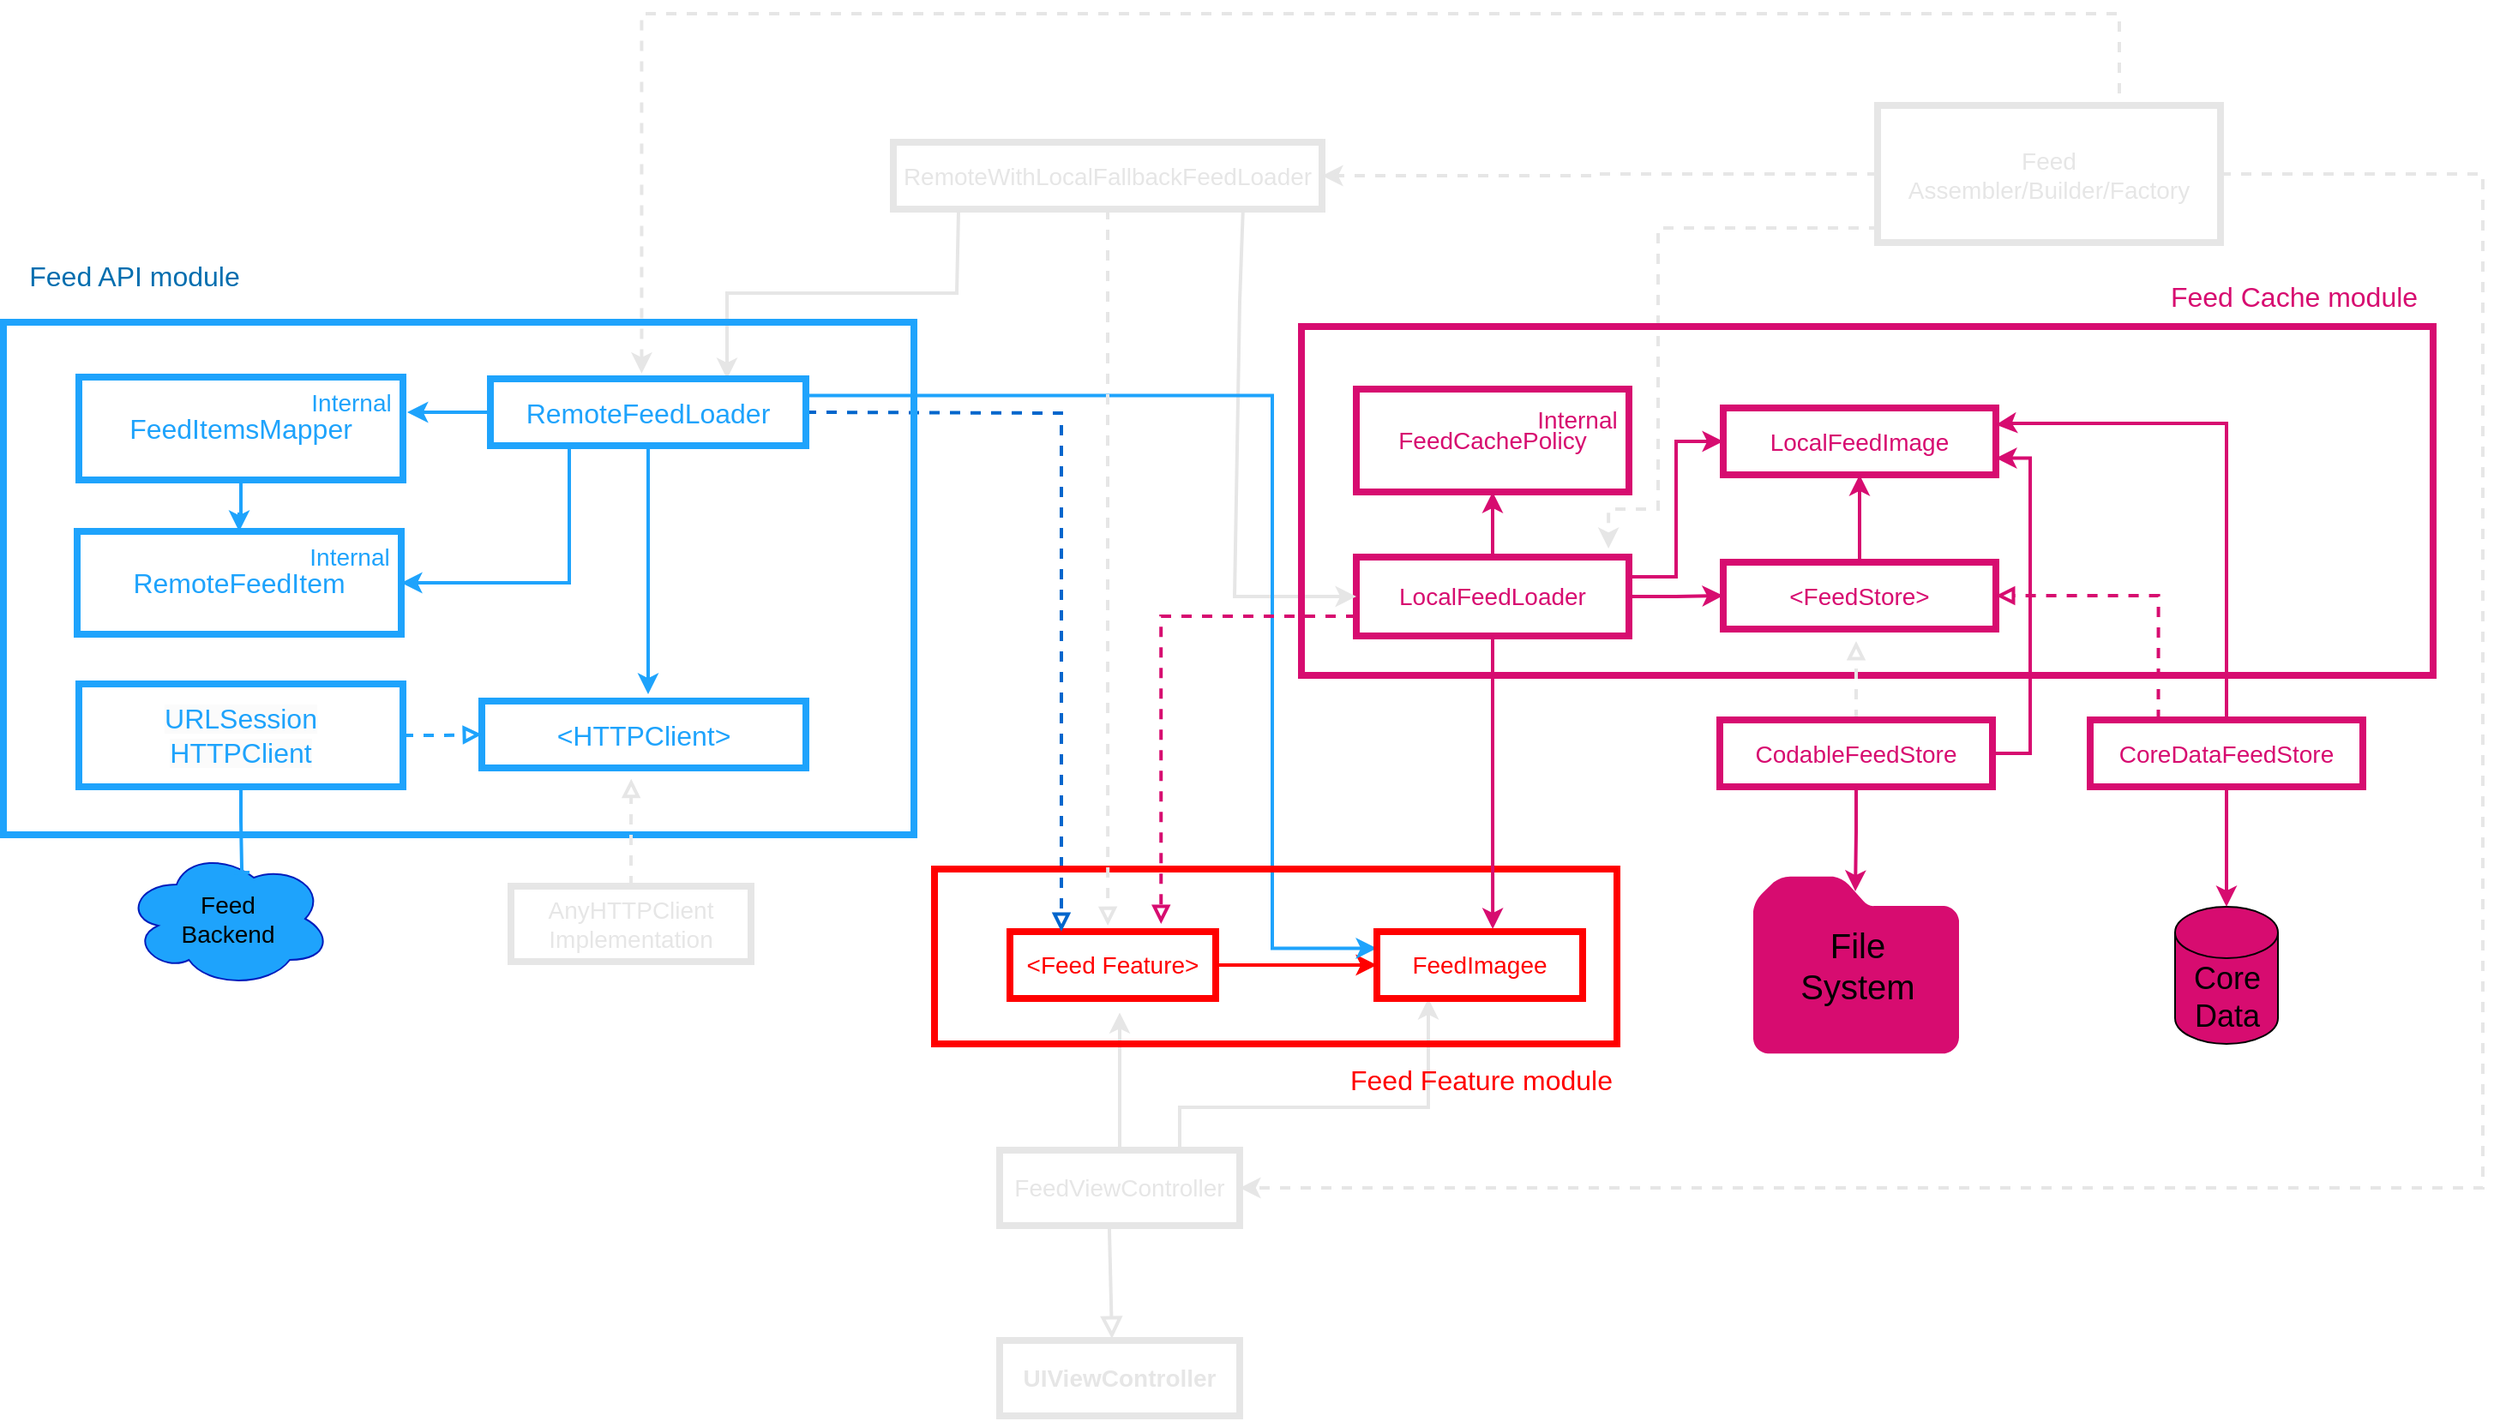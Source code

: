 <mxfile version="22.1.18" type="github">
  <diagram name="Version-1" id="Y2WjuvX7hO9Vn0jHDt_I">
    <mxGraphModel dx="2074" dy="1121" grid="0" gridSize="10" guides="1" tooltips="1" connect="1" arrows="1" fold="1" page="1" pageScale="1" pageWidth="1400" pageHeight="850" math="0" shadow="0">
      <root>
        <mxCell id="0" />
        <mxCell id="1" parent="0" />
        <mxCell id="fa2TgRjNBBgpzOrha1pa-1" value="&lt;b style=&quot;font-size: 14px;&quot;&gt;&lt;font style=&quot;font-size: 14px;&quot;&gt;UIViewController&lt;/font&gt;&lt;/b&gt;" style="rounded=0;whiteSpace=wrap;html=1;strokeWidth=4;fillColor=none;strokeColor=#E6E6E6;fontSize=14;fontColor=#E6E6E6;" parent="1" vertex="1">
          <mxGeometry x="709" y="819" width="140" height="44" as="geometry" />
        </mxCell>
        <mxCell id="kslnaKKYkAR8ZkGTqqHD-31" style="edgeStyle=orthogonalEdgeStyle;rounded=0;orthogonalLoop=1;jettySize=auto;html=1;strokeWidth=2;strokeColor=#E6E6E6;" parent="1" source="fa2TgRjNBBgpzOrha1pa-2" edge="1">
          <mxGeometry relative="1" as="geometry">
            <mxPoint x="779" y="627.706" as="targetPoint" />
          </mxGeometry>
        </mxCell>
        <mxCell id="kslnaKKYkAR8ZkGTqqHD-38" style="edgeStyle=orthogonalEdgeStyle;rounded=0;orthogonalLoop=1;jettySize=auto;html=1;exitX=0.75;exitY=0;exitDx=0;exitDy=0;entryX=0.25;entryY=1;entryDx=0;entryDy=0;strokeWidth=2;strokeColor=#E6E6E6;" parent="1" source="fa2TgRjNBBgpzOrha1pa-2" target="kslnaKKYkAR8ZkGTqqHD-33" edge="1">
          <mxGeometry relative="1" as="geometry">
            <Array as="points">
              <mxPoint x="814" y="683" />
              <mxPoint x="959" y="683" />
            </Array>
          </mxGeometry>
        </mxCell>
        <mxCell id="fa2TgRjNBBgpzOrha1pa-2" value="&lt;font style=&quot;font-size: 14px;&quot;&gt;FeedViewController&lt;/font&gt;" style="rounded=0;whiteSpace=wrap;html=1;fillColor=none;strokeColor=#E6E6E6;strokeWidth=4;fontSize=14;fontColor=#E6E6E6;" parent="1" vertex="1">
          <mxGeometry x="709" y="708" width="140" height="44" as="geometry" />
        </mxCell>
        <mxCell id="kslnaKKYkAR8ZkGTqqHD-34" style="edgeStyle=orthogonalEdgeStyle;rounded=0;orthogonalLoop=1;jettySize=auto;html=1;entryX=0;entryY=0.5;entryDx=0;entryDy=0;strokeColor=#FF0000;fontColor=#FF0000;strokeWidth=2;" parent="1" source="fa2TgRjNBBgpzOrha1pa-3" target="kslnaKKYkAR8ZkGTqqHD-33" edge="1">
          <mxGeometry relative="1" as="geometry" />
        </mxCell>
        <mxCell id="fa2TgRjNBBgpzOrha1pa-3" value="&lt;font style=&quot;font-size: 14px;&quot;&gt;&amp;lt;Feed Feature&amp;gt;&lt;/font&gt;" style="rounded=0;whiteSpace=wrap;html=1;fillColor=none;strokeColor=#FF0000;strokeWidth=4;fontSize=14;fontColor=#FF0000;" parent="1" vertex="1">
          <mxGeometry x="715" y="580.5" width="120" height="39" as="geometry" />
        </mxCell>
        <mxCell id="KoEfR0-JcFAQGKNgfmnl-4" style="edgeStyle=orthogonalEdgeStyle;rounded=0;orthogonalLoop=1;jettySize=auto;html=1;entryX=0;entryY=0.5;entryDx=0;entryDy=0;strokeWidth=2;strokeColor=#D70C70;" parent="1" source="fa2TgRjNBBgpzOrha1pa-6" target="kslnaKKYkAR8ZkGTqqHD-20" edge="1">
          <mxGeometry relative="1" as="geometry" />
        </mxCell>
        <mxCell id="KoEfR0-JcFAQGKNgfmnl-11" style="edgeStyle=orthogonalEdgeStyle;rounded=0;orthogonalLoop=1;jettySize=auto;html=1;exitX=1;exitY=0.25;exitDx=0;exitDy=0;entryX=0;entryY=0.5;entryDx=0;entryDy=0;strokeWidth=2;strokeColor=#D70C70;" parent="1" source="fa2TgRjNBBgpzOrha1pa-6" target="kslnaKKYkAR8ZkGTqqHD-19" edge="1">
          <mxGeometry relative="1" as="geometry" />
        </mxCell>
        <mxCell id="KoEfR0-JcFAQGKNgfmnl-13" style="edgeStyle=orthogonalEdgeStyle;rounded=0;orthogonalLoop=1;jettySize=auto;html=1;entryX=0.5;entryY=1;entryDx=0;entryDy=0;strokeWidth=2;strokeColor=#D70C70;" parent="1" source="fa2TgRjNBBgpzOrha1pa-6" target="KoEfR0-JcFAQGKNgfmnl-10" edge="1">
          <mxGeometry relative="1" as="geometry" />
        </mxCell>
        <mxCell id="fa2TgRjNBBgpzOrha1pa-6" value="&lt;font style=&quot;font-size: 14px;&quot;&gt;LocalFeedLoader&lt;/font&gt;" style="rounded=0;whiteSpace=wrap;html=1;fillColor=none;strokeColor=#D70C70;strokeWidth=4;fontColor=#D70C70;fontSize=14;" parent="1" vertex="1">
          <mxGeometry x="917" y="362" width="159" height="46" as="geometry" />
        </mxCell>
        <mxCell id="fa2TgRjNBBgpzOrha1pa-8" value="" style="html=1;labelBackgroundColor=#ffffff;startArrow=none;startFill=0;startSize=6;endArrow=block;endFill=0;endSize=6;jettySize=auto;orthogonalLoop=1;strokeWidth=2;dashed=1;fontSize=14;rounded=0;entryX=0.25;entryY=0;entryDx=0;entryDy=0;strokeColor=#0066CC;exitX=1;exitY=0.5;exitDx=0;exitDy=0;" parent="1" source="8nE0R6XnKWqMKPDeoMGo-2" target="fa2TgRjNBBgpzOrha1pa-3" edge="1">
          <mxGeometry width="60" height="60" relative="1" as="geometry">
            <mxPoint x="637" y="301" as="sourcePoint" />
            <mxPoint x="577" y="396" as="targetPoint" />
            <Array as="points">
              <mxPoint x="745" y="278" />
            </Array>
          </mxGeometry>
        </mxCell>
        <mxCell id="fa2TgRjNBBgpzOrha1pa-9" value="" style="endArrow=block;html=1;rounded=0;strokeColor=#E6E6E6;strokeWidth=2;endFill=0;exitX=0.457;exitY=1.068;exitDx=0;exitDy=0;exitPerimeter=0;endSize=8;startSize=6;fontColor=#E6E6E6;" parent="1" edge="1">
          <mxGeometry width="50" height="50" relative="1" as="geometry">
            <mxPoint x="772.98" y="753.992" as="sourcePoint" />
            <mxPoint x="774.5" y="818" as="targetPoint" />
          </mxGeometry>
        </mxCell>
        <mxCell id="fa2TgRjNBBgpzOrha1pa-10" value="&lt;font style=&quot;font-size: 14px;&quot;&gt;RemoteWithLocalFallbackFeedLoader&lt;/font&gt;" style="rounded=0;whiteSpace=wrap;html=1;fillColor=none;strokeColor=#E6E6E6;strokeWidth=4;fontSize=14;fontColor=#E6E6E6;" parent="1" vertex="1">
          <mxGeometry x="647" y="120" width="250" height="39" as="geometry" />
        </mxCell>
        <mxCell id="fa2TgRjNBBgpzOrha1pa-12" value="" style="endArrow=classic;html=1;rounded=0;exitX=0.152;exitY=1.026;exitDx=0;exitDy=0;exitPerimeter=0;strokeWidth=2;strokeColor=#E6E6E6;entryX=0.75;entryY=0;entryDx=0;entryDy=0;fontColor=#E6E6E6;" parent="1" source="fa2TgRjNBBgpzOrha1pa-10" target="8nE0R6XnKWqMKPDeoMGo-2" edge="1">
          <mxGeometry width="50" height="50" relative="1" as="geometry">
            <mxPoint x="684.045" y="184.014" as="sourcePoint" />
            <mxPoint x="639.998" y="253.989" as="targetPoint" />
            <Array as="points">
              <mxPoint x="684" y="208" />
              <mxPoint x="550" y="208" />
            </Array>
          </mxGeometry>
        </mxCell>
        <mxCell id="fa2TgRjNBBgpzOrha1pa-13" value="" style="endArrow=classic;html=1;rounded=0;exitX=0.816;exitY=0.949;exitDx=0;exitDy=0;exitPerimeter=0;strokeWidth=2;strokeColor=#E6E6E6;fontColor=#E6E6E6;entryX=0;entryY=0.5;entryDx=0;entryDy=0;" parent="1" source="fa2TgRjNBBgpzOrha1pa-10" target="fa2TgRjNBBgpzOrha1pa-6" edge="1">
          <mxGeometry width="50" height="50" relative="1" as="geometry">
            <mxPoint x="849" y="189" as="sourcePoint" />
            <mxPoint x="1003" y="334" as="targetPoint" />
            <Array as="points">
              <mxPoint x="849" y="213" />
              <mxPoint x="846" y="385" />
            </Array>
          </mxGeometry>
        </mxCell>
        <mxCell id="fa2TgRjNBBgpzOrha1pa-14" style="edgeStyle=orthogonalEdgeStyle;rounded=0;orthogonalLoop=1;jettySize=auto;html=1;strokeWidth=2;dashed=1;strokeColor=#E6E6E6;exitX=0.5;exitY=0;exitDx=0;exitDy=0;fontColor=#E6E6E6;entryX=0.701;entryY=0.1;entryDx=0;entryDy=0;entryPerimeter=0;" parent="1" source="fa2TgRjNBBgpzOrha1pa-18" target="8nE0R6XnKWqMKPDeoMGo-17" edge="1">
          <mxGeometry relative="1" as="geometry">
            <Array as="points">
              <mxPoint x="1362" y="99" />
              <mxPoint x="1362" y="45" />
              <mxPoint x="500" y="45" />
            </Array>
            <mxPoint x="1151" y="118" as="sourcePoint" />
            <mxPoint x="500" y="228" as="targetPoint" />
          </mxGeometry>
        </mxCell>
        <mxCell id="fa2TgRjNBBgpzOrha1pa-15" style="edgeStyle=orthogonalEdgeStyle;rounded=0;orthogonalLoop=1;jettySize=auto;html=1;entryX=1;entryY=0.5;entryDx=0;entryDy=0;strokeWidth=2;dashed=1;strokeColor=#E6E6E6;fontColor=#E6E6E6;" parent="1" source="fa2TgRjNBBgpzOrha1pa-18" target="fa2TgRjNBBgpzOrha1pa-10" edge="1">
          <mxGeometry relative="1" as="geometry" />
        </mxCell>
        <mxCell id="KoEfR0-JcFAQGKNgfmnl-21" style="edgeStyle=orthogonalEdgeStyle;rounded=0;orthogonalLoop=1;jettySize=auto;html=1;entryX=1;entryY=0.5;entryDx=0;entryDy=0;strokeWidth=2;dashed=1;strokeColor=#E6E6E6;" parent="1" source="fa2TgRjNBBgpzOrha1pa-18" target="fa2TgRjNBBgpzOrha1pa-2" edge="1">
          <mxGeometry relative="1" as="geometry">
            <Array as="points">
              <mxPoint x="1574" y="139" />
              <mxPoint x="1574" y="730" />
            </Array>
          </mxGeometry>
        </mxCell>
        <mxCell id="fa2TgRjNBBgpzOrha1pa-18" value="&lt;font style=&quot;font-size: 14px;&quot;&gt;Feed&lt;br style=&quot;font-size: 14px;&quot;&gt;Assembler/Builder/Factory&lt;br style=&quot;font-size: 14px;&quot;&gt;&lt;/font&gt;" style="rounded=0;whiteSpace=wrap;html=1;fillColor=none;strokeColor=#E6E6E6;strokeWidth=4;fontColor=#E6E6E6;fontSize=14;" parent="1" vertex="1">
          <mxGeometry x="1221" y="98.5" width="200" height="80" as="geometry" />
        </mxCell>
        <mxCell id="kslnaKKYkAR8ZkGTqqHD-9" style="edgeStyle=orthogonalEdgeStyle;rounded=0;orthogonalLoop=1;jettySize=auto;html=1;entryX=0.5;entryY=0;entryDx=0;entryDy=0;strokeColor=#1EA3FC;strokeWidth=2;" parent="1" source="8nE0R6XnKWqMKPDeoMGo-1" target="kslnaKKYkAR8ZkGTqqHD-6" edge="1">
          <mxGeometry relative="1" as="geometry" />
        </mxCell>
        <mxCell id="8nE0R6XnKWqMKPDeoMGo-1" value="&lt;font style=&quot;font-size: 16px;&quot;&gt;FeedItemsMapper&lt;/font&gt;" style="rounded=0;whiteSpace=wrap;html=1;fillColor=none;strokeColor=#1EA3FC;strokeWidth=4;fontColor=#1EA3FC;fontSize=16;" parent="1" vertex="1">
          <mxGeometry x="172" y="257" width="189" height="60" as="geometry" />
        </mxCell>
        <mxCell id="kslnaKKYkAR8ZkGTqqHD-2" style="edgeStyle=orthogonalEdgeStyle;rounded=0;orthogonalLoop=1;jettySize=auto;html=1;exitX=0.5;exitY=1;exitDx=0;exitDy=0;strokeColor=#1EA3FC;strokeWidth=2;" parent="1" source="8nE0R6XnKWqMKPDeoMGo-2" edge="1">
          <mxGeometry relative="1" as="geometry">
            <mxPoint x="504" y="442" as="targetPoint" />
            <mxPoint x="504" y="317" as="sourcePoint" />
          </mxGeometry>
        </mxCell>
        <mxCell id="kslnaKKYkAR8ZkGTqqHD-8" style="edgeStyle=orthogonalEdgeStyle;rounded=0;orthogonalLoop=1;jettySize=auto;html=1;strokeColor=#1EA3FC;strokeWidth=2;" parent="1" source="8nE0R6XnKWqMKPDeoMGo-2" edge="1">
          <mxGeometry relative="1" as="geometry">
            <mxPoint x="363.412" y="277.5" as="targetPoint" />
          </mxGeometry>
        </mxCell>
        <mxCell id="kslnaKKYkAR8ZkGTqqHD-14" style="edgeStyle=orthogonalEdgeStyle;rounded=0;orthogonalLoop=1;jettySize=auto;html=1;exitX=0.25;exitY=1;exitDx=0;exitDy=0;entryX=1;entryY=0.5;entryDx=0;entryDy=0;strokeColor=#1EA3FC;strokeWidth=2;" parent="1" source="8nE0R6XnKWqMKPDeoMGo-2" target="kslnaKKYkAR8ZkGTqqHD-6" edge="1">
          <mxGeometry relative="1" as="geometry" />
        </mxCell>
        <mxCell id="kslnaKKYkAR8ZkGTqqHD-46" style="edgeStyle=orthogonalEdgeStyle;rounded=0;orthogonalLoop=1;jettySize=auto;html=1;exitX=1;exitY=0.25;exitDx=0;exitDy=0;entryX=0;entryY=0.25;entryDx=0;entryDy=0;strokeWidth=2;strokeColor=#1EA3FC;" parent="1" source="8nE0R6XnKWqMKPDeoMGo-2" target="kslnaKKYkAR8ZkGTqqHD-33" edge="1">
          <mxGeometry relative="1" as="geometry">
            <Array as="points">
              <mxPoint x="868" y="268" />
              <mxPoint x="868" y="590" />
            </Array>
          </mxGeometry>
        </mxCell>
        <mxCell id="8nE0R6XnKWqMKPDeoMGo-2" value="&lt;font style=&quot;font-size: 16px;&quot;&gt;RemoteFeedLoader&lt;/font&gt;" style="rounded=0;whiteSpace=wrap;html=1;fillColor=none;strokeColor=#1EA3FC;strokeWidth=4;fontColor=#1EA3FC;fontSize=16;" parent="1" vertex="1">
          <mxGeometry x="412" y="258" width="184" height="39" as="geometry" />
        </mxCell>
        <mxCell id="8nE0R6XnKWqMKPDeoMGo-3" value="&lt;font style=&quot;font-size: 16px;&quot;&gt;&amp;lt;HTTPClient&amp;gt;&lt;/font&gt;" style="rounded=0;whiteSpace=wrap;html=1;fillColor=none;strokeColor=#1EA3FC;strokeWidth=4;fontColor=#1EA3FC;fontSize=16;" parent="1" vertex="1">
          <mxGeometry x="407" y="446" width="189" height="39" as="geometry" />
        </mxCell>
        <mxCell id="8nE0R6XnKWqMKPDeoMGo-4" value="&lt;font style=&quot;font-size: 14px;&quot;&gt;Feed&lt;br style=&quot;font-size: 14px;&quot;&gt;Backend&lt;/font&gt;" style="ellipse;shape=cloud;whiteSpace=wrap;html=1;fillColor=#1ea3fc;fontColor=#000000;strokeColor=#001DBC;fontSize=14;" parent="1" vertex="1">
          <mxGeometry x="199" y="533" width="120" height="80" as="geometry" />
        </mxCell>
        <mxCell id="8nE0R6XnKWqMKPDeoMGo-12" style="edgeStyle=orthogonalEdgeStyle;rounded=0;orthogonalLoop=1;jettySize=auto;html=1;entryX=0.567;entryY=0.163;entryDx=0;entryDy=0;entryPerimeter=0;strokeWidth=2;strokeColor=#1EA3FC;endArrow=baseDash;endFill=0;" parent="1" source="8nE0R6XnKWqMKPDeoMGo-8" target="8nE0R6XnKWqMKPDeoMGo-4" edge="1">
          <mxGeometry relative="1" as="geometry" />
        </mxCell>
        <mxCell id="kslnaKKYkAR8ZkGTqqHD-16" style="edgeStyle=orthogonalEdgeStyle;rounded=0;orthogonalLoop=1;jettySize=auto;html=1;exitX=1;exitY=0.5;exitDx=0;exitDy=0;entryX=0;entryY=0.5;entryDx=0;entryDy=0;strokeWidth=2;endArrow=block;endFill=0;dashed=1;strokeColor=#1EA3FC;" parent="1" source="8nE0R6XnKWqMKPDeoMGo-8" target="8nE0R6XnKWqMKPDeoMGo-3" edge="1">
          <mxGeometry relative="1" as="geometry" />
        </mxCell>
        <mxCell id="8nE0R6XnKWqMKPDeoMGo-8" value="&lt;span style=&quot;font-family: Helvetica; font-size: 16px; font-style: normal; font-variant-ligatures: normal; font-variant-caps: normal; font-weight: 400; letter-spacing: normal; orphans: 2; text-align: center; text-indent: 0px; text-transform: none; widows: 2; word-spacing: 0px; -webkit-text-stroke-width: 0px; background-color: rgb(251, 251, 251); text-decoration-thickness: initial; text-decoration-style: initial; text-decoration-color: initial; float: none; display: inline !important;&quot;&gt;URLSession&lt;br&gt;HTTPClient&lt;br&gt;&lt;/span&gt;" style="rounded=0;whiteSpace=wrap;html=1;fillColor=none;strokeColor=#1EA3FC;strokeWidth=4;fontColor=#1EA3FC;" parent="1" vertex="1">
          <mxGeometry x="172" y="436" width="189" height="60" as="geometry" />
        </mxCell>
        <mxCell id="8nE0R6XnKWqMKPDeoMGo-17" value="" style="rounded=0;whiteSpace=wrap;html=1;fillColor=none;strokeWidth=4;strokeColor=#1EA3FC;" parent="1" vertex="1">
          <mxGeometry x="128" y="225" width="531" height="299" as="geometry" />
        </mxCell>
        <mxCell id="8nE0R6XnKWqMKPDeoMGo-18" value="Feed API module" style="text;html=1;strokeColor=none;fillColor=none;align=center;verticalAlign=middle;whiteSpace=wrap;rounded=0;strokeWidth=0;fontColor=#006EAF;fontStyle=0;fontSize=16;" parent="1" vertex="1">
          <mxGeometry x="141" y="183" width="127" height="30" as="geometry" />
        </mxCell>
        <mxCell id="kslnaKKYkAR8ZkGTqqHD-4" value="&lt;font style=&quot;font-size: 14px;&quot;&gt;Internal&lt;/font&gt;" style="text;html=1;strokeColor=none;fillColor=none;align=center;verticalAlign=middle;whiteSpace=wrap;rounded=0;labelPosition=center;verticalLabelPosition=middle;fontColor=#1EA3FC;" parent="1" vertex="1">
          <mxGeometry x="301" y="257" width="60" height="30" as="geometry" />
        </mxCell>
        <mxCell id="kslnaKKYkAR8ZkGTqqHD-6" value="RemoteFeedItem" style="rounded=0;whiteSpace=wrap;html=1;fillColor=none;strokeColor=#1EA3FC;strokeWidth=4;fontColor=#1EA3FC;fontSize=16;" parent="1" vertex="1">
          <mxGeometry x="171" y="347" width="189" height="60" as="geometry" />
        </mxCell>
        <mxCell id="kslnaKKYkAR8ZkGTqqHD-7" value="&lt;font style=&quot;font-size: 14px;&quot;&gt;Internal&lt;/font&gt;" style="text;html=1;strokeColor=none;fillColor=none;align=center;verticalAlign=middle;whiteSpace=wrap;rounded=0;labelPosition=center;verticalLabelPosition=middle;fontColor=#1EA3FC;" parent="1" vertex="1">
          <mxGeometry x="300" y="347" width="60" height="30" as="geometry" />
        </mxCell>
        <mxCell id="kslnaKKYkAR8ZkGTqqHD-19" value="&lt;font style=&quot;font-size: 14px;&quot;&gt;LocalFeedImage&lt;/font&gt;" style="rounded=0;whiteSpace=wrap;html=1;fillColor=none;strokeColor=#D70C70;strokeWidth=4;fontColor=#D70C70;fontSize=14;" parent="1" vertex="1">
          <mxGeometry x="1131" y="275" width="159" height="39" as="geometry" />
        </mxCell>
        <mxCell id="kslnaKKYkAR8ZkGTqqHD-22" style="edgeStyle=orthogonalEdgeStyle;rounded=0;orthogonalLoop=1;jettySize=auto;html=1;entryX=0.5;entryY=1;entryDx=0;entryDy=0;strokeWidth=2;strokeColor=#D70C70;" parent="1" source="kslnaKKYkAR8ZkGTqqHD-20" target="kslnaKKYkAR8ZkGTqqHD-19" edge="1">
          <mxGeometry relative="1" as="geometry" />
        </mxCell>
        <mxCell id="kslnaKKYkAR8ZkGTqqHD-20" value="&lt;font style=&quot;font-size: 14px;&quot;&gt;&amp;lt;FeedStore&amp;gt;&lt;/font&gt;" style="rounded=0;whiteSpace=wrap;html=1;fillColor=none;strokeColor=#D70C70;strokeWidth=4;fontColor=#D70C70;fontSize=14;" parent="1" vertex="1">
          <mxGeometry x="1131" y="365" width="159" height="39" as="geometry" />
        </mxCell>
        <mxCell id="kslnaKKYkAR8ZkGTqqHD-25" value="Feed Cache module" style="text;html=1;strokeColor=none;fillColor=none;align=center;verticalAlign=middle;whiteSpace=wrap;rounded=0;strokeWidth=0;fontColor=#D70C70;fontStyle=0;fontSize=16;" parent="1" vertex="1">
          <mxGeometry x="1385" y="195" width="158" height="30" as="geometry" />
        </mxCell>
        <mxCell id="kslnaKKYkAR8ZkGTqqHD-28" style="edgeStyle=orthogonalEdgeStyle;rounded=0;orthogonalLoop=1;jettySize=auto;html=1;exitX=0;exitY=0.75;exitDx=0;exitDy=0;strokeWidth=2;strokeColor=#E6E6E6;dashed=1;fontColor=#E6E6E6;entryX=0.925;entryY=-0.109;entryDx=0;entryDy=0;entryPerimeter=0;" parent="1" target="fa2TgRjNBBgpzOrha1pa-6" edge="1">
          <mxGeometry relative="1" as="geometry">
            <mxPoint x="1221" y="169" as="sourcePoint" />
            <mxPoint x="1065.029" y="339.998" as="targetPoint" />
            <Array as="points">
              <mxPoint x="1221" y="170" />
              <mxPoint x="1093" y="170" />
              <mxPoint x="1093" y="334" />
              <mxPoint x="1064" y="334" />
            </Array>
          </mxGeometry>
        </mxCell>
        <mxCell id="kslnaKKYkAR8ZkGTqqHD-29" value="&lt;font style=&quot;font-size: 14px;&quot;&gt;AnyHTTPClient&lt;br&gt;Implementation&lt;br&gt;&lt;/font&gt;" style="rounded=0;whiteSpace=wrap;html=1;fillColor=none;strokeColor=#E6E6E6;strokeWidth=4;fontSize=14;gradientColor=#b3b3b3;fontColor=#E6E6E6;" parent="1" vertex="1">
          <mxGeometry x="424" y="554" width="140" height="44" as="geometry" />
        </mxCell>
        <mxCell id="kslnaKKYkAR8ZkGTqqHD-33" value="&lt;font style=&quot;font-size: 14px;&quot;&gt;FeedImagee&lt;/font&gt;" style="rounded=0;whiteSpace=wrap;html=1;fillColor=none;strokeColor=#FF0000;strokeWidth=4;fontSize=14;fontColor=#FF0000;" parent="1" vertex="1">
          <mxGeometry x="929" y="580.5" width="120" height="39" as="geometry" />
        </mxCell>
        <mxCell id="kslnaKKYkAR8ZkGTqqHD-35" value="" style="rounded=0;whiteSpace=wrap;html=1;fillColor=none;strokeWidth=4;strokeColor=#ff0000;" parent="1" vertex="1">
          <mxGeometry x="671" y="544" width="398" height="102" as="geometry" />
        </mxCell>
        <mxCell id="kslnaKKYkAR8ZkGTqqHD-36" value="Feed Feature module" style="text;html=1;strokeColor=none;fillColor=none;align=center;verticalAlign=middle;whiteSpace=wrap;rounded=0;strokeWidth=0;fontColor=#FF0000;fontStyle=0;fontSize=16;" parent="1" vertex="1">
          <mxGeometry x="911" y="651.6" width="158" height="30" as="geometry" />
        </mxCell>
        <mxCell id="JNZvR-7SCy1b5JrwN-PK-1" style="edgeStyle=orthogonalEdgeStyle;rounded=0;orthogonalLoop=1;jettySize=auto;html=1;entryX=1;entryY=0.25;entryDx=0;entryDy=0;strokeWidth=2;strokeColor=#D70C70;" parent="1" source="kslnaKKYkAR8ZkGTqqHD-37" target="kslnaKKYkAR8ZkGTqqHD-19" edge="1">
          <mxGeometry relative="1" as="geometry">
            <mxPoint x="1297" y="279" as="targetPoint" />
            <Array as="points">
              <mxPoint x="1425" y="284" />
              <mxPoint x="1298" y="284" />
            </Array>
          </mxGeometry>
        </mxCell>
        <mxCell id="JNZvR-7SCy1b5JrwN-PK-2" style="edgeStyle=orthogonalEdgeStyle;rounded=0;orthogonalLoop=1;jettySize=auto;html=1;exitX=0.25;exitY=0;exitDx=0;exitDy=0;entryX=1;entryY=0.5;entryDx=0;entryDy=0;strokeWidth=2;strokeColor=#D70C70;endArrow=block;endFill=0;dashed=1;" parent="1" source="kslnaKKYkAR8ZkGTqqHD-37" target="kslnaKKYkAR8ZkGTqqHD-20" edge="1">
          <mxGeometry relative="1" as="geometry" />
        </mxCell>
        <mxCell id="kslnaKKYkAR8ZkGTqqHD-37" value="&lt;font style=&quot;font-size: 14px;&quot;&gt;CoreDataFeedStore&lt;br&gt;&lt;/font&gt;" style="rounded=0;whiteSpace=wrap;html=1;fillColor=none;strokeColor=#D70C70;strokeWidth=4;fontSize=14;gradientColor=#b3b3b3;fontColor=#D70C70;" parent="1" vertex="1">
          <mxGeometry x="1345" y="457" width="159" height="39" as="geometry" />
        </mxCell>
        <mxCell id="kslnaKKYkAR8ZkGTqqHD-48" style="edgeStyle=orthogonalEdgeStyle;rounded=0;orthogonalLoop=1;jettySize=auto;html=1;entryX=0.461;entryY=1.163;entryDx=0;entryDy=0;entryPerimeter=0;strokeWidth=2;strokeColor=#E6E6E6;endArrow=block;endFill=0;dashed=1;" parent="1" source="kslnaKKYkAR8ZkGTqqHD-29" target="8nE0R6XnKWqMKPDeoMGo-3" edge="1">
          <mxGeometry relative="1" as="geometry" />
        </mxCell>
        <mxCell id="KoEfR0-JcFAQGKNgfmnl-6" style="edgeStyle=orthogonalEdgeStyle;rounded=0;orthogonalLoop=1;jettySize=auto;html=1;exitX=0;exitY=0.75;exitDx=0;exitDy=0;entryX=0.332;entryY=0.314;entryDx=0;entryDy=0;entryPerimeter=0;strokeWidth=2;strokeColor=#D70C70;dashed=1;endArrow=block;endFill=0;" parent="1" source="fa2TgRjNBBgpzOrha1pa-6" target="kslnaKKYkAR8ZkGTqqHD-35" edge="1">
          <mxGeometry relative="1" as="geometry" />
        </mxCell>
        <mxCell id="KoEfR0-JcFAQGKNgfmnl-7" style="edgeStyle=orthogonalEdgeStyle;rounded=0;orthogonalLoop=1;jettySize=auto;html=1;entryX=0.818;entryY=0.343;entryDx=0;entryDy=0;entryPerimeter=0;strokeWidth=2;strokeColor=#D70C70;" parent="1" source="fa2TgRjNBBgpzOrha1pa-6" target="kslnaKKYkAR8ZkGTqqHD-35" edge="1">
          <mxGeometry relative="1" as="geometry" />
        </mxCell>
        <mxCell id="KoEfR0-JcFAQGKNgfmnl-8" value="" style="rounded=0;whiteSpace=wrap;html=1;fillColor=none;strokeWidth=4;strokeColor=#D70C70;" parent="1" vertex="1">
          <mxGeometry x="885" y="227.5" width="660" height="203.5" as="geometry" />
        </mxCell>
        <mxCell id="KoEfR0-JcFAQGKNgfmnl-9" style="edgeStyle=orthogonalEdgeStyle;rounded=0;orthogonalLoop=1;jettySize=auto;html=1;entryX=0.254;entryY=0.324;entryDx=0;entryDy=0;entryPerimeter=0;strokeWidth=2;dashed=1;endArrow=block;endFill=0;strokeColor=#E6E6E6;" parent="1" source="fa2TgRjNBBgpzOrha1pa-10" target="kslnaKKYkAR8ZkGTqqHD-35" edge="1">
          <mxGeometry relative="1" as="geometry" />
        </mxCell>
        <mxCell id="KoEfR0-JcFAQGKNgfmnl-10" value="&lt;font style=&quot;font-size: 14px;&quot;&gt;FeedCachePolicy&lt;/font&gt;" style="rounded=0;whiteSpace=wrap;html=1;fillColor=none;strokeColor=#D70C70;strokeWidth=4;fontColor=#D70C70;fontSize=14;" parent="1" vertex="1">
          <mxGeometry x="917" y="264" width="159" height="60" as="geometry" />
        </mxCell>
        <mxCell id="KoEfR0-JcFAQGKNgfmnl-12" value="&lt;font style=&quot;font-size: 14px;&quot;&gt;Internal&lt;/font&gt;" style="text;html=1;strokeColor=none;fillColor=none;align=center;verticalAlign=middle;whiteSpace=wrap;rounded=0;labelPosition=center;verticalLabelPosition=middle;fontColor=#D70C70;" parent="1" vertex="1">
          <mxGeometry x="1016" y="267" width="60" height="30" as="geometry" />
        </mxCell>
        <mxCell id="KoEfR0-JcFAQGKNgfmnl-16" style="edgeStyle=orthogonalEdgeStyle;rounded=0;orthogonalLoop=1;jettySize=auto;html=1;strokeWidth=2;strokeColor=#E6E6E6;endArrow=block;endFill=0;dashed=1;" parent="1" source="KoEfR0-JcFAQGKNgfmnl-14" edge="1">
          <mxGeometry relative="1" as="geometry">
            <mxPoint x="1208.5" y="411" as="targetPoint" />
          </mxGeometry>
        </mxCell>
        <mxCell id="KoEfR0-JcFAQGKNgfmnl-19" style="edgeStyle=orthogonalEdgeStyle;rounded=0;orthogonalLoop=1;jettySize=auto;html=1;entryX=1;entryY=0.75;entryDx=0;entryDy=0;strokeWidth=2;strokeColor=#D70C70;" parent="1" source="KoEfR0-JcFAQGKNgfmnl-14" target="kslnaKKYkAR8ZkGTqqHD-19" edge="1">
          <mxGeometry relative="1" as="geometry">
            <Array as="points">
              <mxPoint x="1310" y="477" />
              <mxPoint x="1310" y="304" />
            </Array>
          </mxGeometry>
        </mxCell>
        <mxCell id="KoEfR0-JcFAQGKNgfmnl-14" value="&lt;font style=&quot;font-size: 14px;&quot;&gt;CodableFeedStore&lt;/font&gt;" style="rounded=0;whiteSpace=wrap;html=1;fillColor=none;strokeColor=#D70C70;strokeWidth=4;fontColor=#D70C70;fontSize=14;" parent="1" vertex="1">
          <mxGeometry x="1129" y="457" width="159" height="39" as="geometry" />
        </mxCell>
        <mxCell id="KoEfR0-JcFAQGKNgfmnl-17" value="&lt;div style=&quot;font-size: 20px;&quot;&gt;&lt;span style=&quot;background-color: initial; font-size: 20px;&quot;&gt;File&lt;/span&gt;&lt;/div&gt;&lt;div style=&quot;font-size: 20px;&quot;&gt;&lt;span style=&quot;background-color: initial; font-size: 20px;&quot;&gt;System&lt;/span&gt;&lt;/div&gt;" style="sketch=0;aspect=fixed;pointerEvents=1;shadow=0;dashed=0;html=1;strokeColor=none;labelPosition=center;verticalLabelPosition=middle;verticalAlign=middle;align=center;fillColor=#D70C70;shape=mxgraph.mscae.enterprise.folder;fontSize=20;" parent="1" vertex="1">
          <mxGeometry x="1148.5" y="548.4" width="120" height="103.2" as="geometry" />
        </mxCell>
        <mxCell id="KoEfR0-JcFAQGKNgfmnl-18" style="edgeStyle=orthogonalEdgeStyle;rounded=0;orthogonalLoop=1;jettySize=auto;html=1;entryX=0.496;entryY=0.083;entryDx=0;entryDy=0;entryPerimeter=0;strokeWidth=2;strokeColor=#D70C70;" parent="1" source="KoEfR0-JcFAQGKNgfmnl-14" target="KoEfR0-JcFAQGKNgfmnl-17" edge="1">
          <mxGeometry relative="1" as="geometry" />
        </mxCell>
        <mxCell id="JNZvR-7SCy1b5JrwN-PK-3" value="&lt;font style=&quot;font-size: 18px;&quot;&gt;Core&lt;br&gt;Data&lt;/font&gt;" style="shape=cylinder3;whiteSpace=wrap;html=1;boundedLbl=1;backgroundOutline=1;size=15;strokeColor=#000000;gradientColor=none;fillColor=#D70C70;gradientDirection=north;strokeWidth=1;" parent="1" vertex="1">
          <mxGeometry x="1394.5" y="566" width="60" height="80" as="geometry" />
        </mxCell>
        <mxCell id="JNZvR-7SCy1b5JrwN-PK-4" style="edgeStyle=orthogonalEdgeStyle;rounded=0;orthogonalLoop=1;jettySize=auto;html=1;entryX=0.5;entryY=0;entryDx=0;entryDy=0;entryPerimeter=0;strokeWidth=2;strokeColor=#D70C70;" parent="1" source="kslnaKKYkAR8ZkGTqqHD-37" target="JNZvR-7SCy1b5JrwN-PK-3" edge="1">
          <mxGeometry relative="1" as="geometry" />
        </mxCell>
      </root>
    </mxGraphModel>
  </diagram>
</mxfile>
